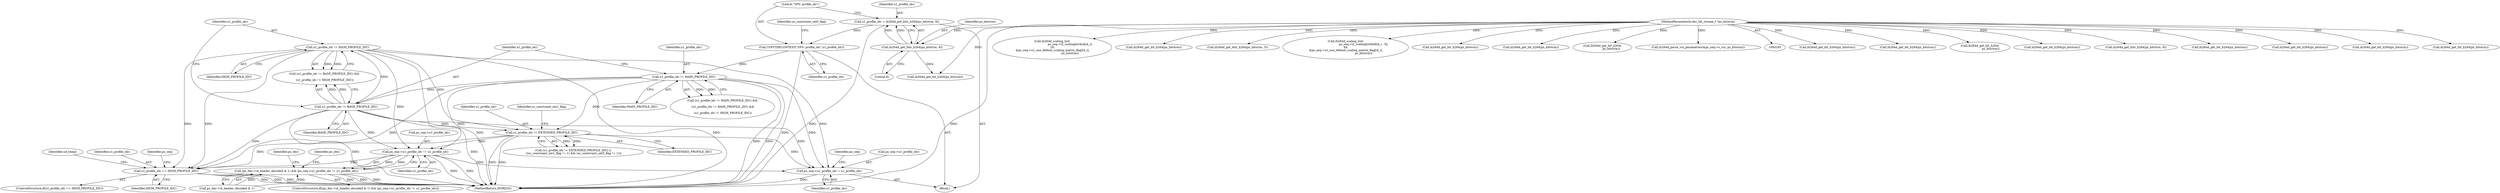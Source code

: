 digraph "0_Android_42cf02965b11c397dd37a0063e683cef005bc0ae@pointer" {
"1000344" [label="(Call,ps_seq->u1_profile_idc != u1_profile_idc)"];
"1000274" [label="(Call,u1_profile_idc != HIGH_PROFILE_IDC)"];
"1000271" [label="(Call,u1_profile_idc != BASE_PROFILE_IDC)"];
"1000267" [label="(Call,u1_profile_idc != MAIN_PROFILE_IDC)"];
"1000249" [label="(Call,COPYTHECONTEXT(\"SPS: profile_idc\",u1_profile_idc))"];
"1000244" [label="(Call,u1_profile_idc = ih264d_get_bits_h264(ps_bitstrm, 8))"];
"1000246" [label="(Call,ih264d_get_bits_h264(ps_bitstrm, 8))"];
"1000165" [label="(MethodParameterIn,dec_bit_stream_t *ps_bitstrm)"];
"1000280" [label="(Call,u1_profile_idc != EXTENDED_PROFILE_IDC)"];
"1000338" [label="(Call,(ps_dec->i4_header_decoded & 1) && (ps_seq->u1_profile_idc != u1_profile_idc))"];
"1000377" [label="(Call,ps_seq->u1_profile_idc = u1_profile_idc)"];
"1000418" [label="(Call,u1_profile_idc == HIGH_PROFILE_IDC)"];
"1000361" [label="(Identifier,ps_dec)"];
"1000570" [label="(Identifier,u4_temp)"];
"1000476" [label="(Call,ih264d_get_bit_h264(ps_bitstrm))"];
"1000419" [label="(Identifier,u1_profile_idc)"];
"1000250" [label="(Literal,\"SPS: profile_idc\")"];
"1000258" [label="(Call,ih264d_get_bit_h264(ps_bitstrm))"];
"1000686" [label="(Call,ih264d_get_bit_h264(\n                        ps_bitstrm))"];
"1000339" [label="(Call,ps_dec->i4_header_decoded & 1)"];
"1000253" [label="(Identifier,uc_constraint_set0_flag)"];
"1000273" [label="(Identifier,BASE_PROFILE_IDC)"];
"1000516" [label="(Call,ih264d_get_bit_h264(ps_bitstrm))"];
"1000268" [label="(Identifier,u1_profile_idc)"];
"1000295" [label="(Call,ih264d_get_bits_h264(ps_bitstrm, 8))"];
"1000978" [label="(Call,ih264d_get_bit_h264(ps_bitstrm))"];
"1000165" [label="(MethodParameterIn,dec_bit_stream_t *ps_bitstrm)"];
"1000254" [label="(Call,ih264d_get_bit_h264(ps_bitstrm))"];
"1000276" [label="(Identifier,HIGH_PROFILE_IDC)"];
"1000894" [label="(Call,ih264d_get_bit_h264(ps_bitstrm))"];
"1000269" [label="(Identifier,MAIN_PROFILE_IDC)"];
"1000929" [label="(Call,ih264d_get_bit_h264(ps_bitstrm))"];
"1000987" [label="(Call,ih264d_get_bit_h264(ps_bitstrm))"];
"1001507" [label="(MethodReturn,WORD32)"];
"1000537" [label="(Call,ih264d_scaling_list(\n                                        ps_seq->i2_scalinglist4x4[i4_i],\n 16,\n &ps_seq->u1_use_default_scaling_matrix_flag[i4_i],\n                                        ps_bitstrm))"];
"1001031" [label="(Call,ih264d_get_bit_h264(ps_bitstrm))"];
"1000282" [label="(Identifier,EXTENDED_PROFILE_IDC)"];
"1000266" [label="(Call,(u1_profile_idc != MAIN_PROFILE_IDC) &&\n\n (u1_profile_idc != BASE_PROFILE_IDC) &&\n\n (u1_profile_idc != HIGH_PROFILE_IDC))"];
"1000270" [label="(Call,(u1_profile_idc != BASE_PROFILE_IDC) &&\n\n (u1_profile_idc != HIGH_PROFILE_IDC))"];
"1000275" [label="(Identifier,u1_profile_idc)"];
"1000272" [label="(Identifier,u1_profile_idc)"];
"1000262" [label="(Call,ih264d_get_bits_h264(ps_bitstrm, 5))"];
"1000424" [label="(Identifier,ps_seq)"];
"1000553" [label="(Call,ih264d_scaling_list(\n                                        ps_seq->i2_scalinglist8x8[i4_i - 6],\n 64,\n &ps_seq->u1_use_default_scaling_matrix_flag[i4_i],\n                                        ps_bitstrm))"];
"1000245" [label="(Identifier,u1_profile_idc)"];
"1000418" [label="(Call,u1_profile_idc == HIGH_PROFILE_IDC)"];
"1000377" [label="(Call,ps_seq->u1_profile_idc = u1_profile_idc)"];
"1000417" [label="(ControlStructure,if(u1_profile_idc == HIGH_PROFILE_IDC))"];
"1000249" [label="(Call,COPYTHECONTEXT(\"SPS: profile_idc\",u1_profile_idc))"];
"1000260" [label="(Call,ih264d_get_bit_h264(ps_bitstrm))"];
"1000493" [label="(Call,ih264d_get_bit_h264(ps_bitstrm))"];
"1000166" [label="(Block,)"];
"1000337" [label="(ControlStructure,if((ps_dec->i4_header_decoded & 1) && (ps_seq->u1_profile_idc != u1_profile_idc)))"];
"1000378" [label="(Call,ps_seq->u1_profile_idc)"];
"1000812" [label="(Call,ih264d_get_bit_h264(\n                    ps_bitstrm))"];
"1000247" [label="(Identifier,ps_bitstrm)"];
"1000384" [label="(Identifier,ps_seq)"];
"1000267" [label="(Call,u1_profile_idc != MAIN_PROFILE_IDC)"];
"1000345" [label="(Call,ps_seq->u1_profile_idc)"];
"1000338" [label="(Call,(ps_dec->i4_header_decoded & 1) && (ps_seq->u1_profile_idc != u1_profile_idc))"];
"1000352" [label="(Identifier,ps_dec)"];
"1000279" [label="(Call,(u1_profile_idc != EXTENDED_PROFILE_IDC) ||\n ((uc_constraint_set1_flag != 1) && (uc_constraint_set0_flag != 1)))"];
"1000271" [label="(Call,u1_profile_idc != BASE_PROFILE_IDC)"];
"1000246" [label="(Call,ih264d_get_bits_h264(ps_bitstrm, 8))"];
"1000381" [label="(Identifier,u1_profile_idc)"];
"1000344" [label="(Call,ps_seq->u1_profile_idc != u1_profile_idc)"];
"1001326" [label="(Call,ih264d_parse_vui_parametres(&ps_seq->s_vui, ps_bitstrm))"];
"1000420" [label="(Identifier,HIGH_PROFILE_IDC)"];
"1000348" [label="(Identifier,u1_profile_idc)"];
"1000244" [label="(Call,u1_profile_idc = ih264d_get_bits_h264(ps_bitstrm, 8))"];
"1000280" [label="(Call,u1_profile_idc != EXTENDED_PROFILE_IDC)"];
"1000251" [label="(Identifier,u1_profile_idc)"];
"1000281" [label="(Identifier,u1_profile_idc)"];
"1000285" [label="(Identifier,uc_constraint_set1_flag)"];
"1000274" [label="(Call,u1_profile_idc != HIGH_PROFILE_IDC)"];
"1000248" [label="(Literal,8)"];
"1000344" -> "1000338"  [label="AST: "];
"1000344" -> "1000348"  [label="CFG: "];
"1000345" -> "1000344"  [label="AST: "];
"1000348" -> "1000344"  [label="AST: "];
"1000338" -> "1000344"  [label="CFG: "];
"1000344" -> "1001507"  [label="DDG: "];
"1000344" -> "1001507"  [label="DDG: "];
"1000344" -> "1000338"  [label="DDG: "];
"1000344" -> "1000338"  [label="DDG: "];
"1000274" -> "1000344"  [label="DDG: "];
"1000267" -> "1000344"  [label="DDG: "];
"1000280" -> "1000344"  [label="DDG: "];
"1000271" -> "1000344"  [label="DDG: "];
"1000344" -> "1000377"  [label="DDG: "];
"1000344" -> "1000418"  [label="DDG: "];
"1000274" -> "1000270"  [label="AST: "];
"1000274" -> "1000276"  [label="CFG: "];
"1000275" -> "1000274"  [label="AST: "];
"1000276" -> "1000274"  [label="AST: "];
"1000270" -> "1000274"  [label="CFG: "];
"1000274" -> "1001507"  [label="DDG: "];
"1000274" -> "1001507"  [label="DDG: "];
"1000274" -> "1000270"  [label="DDG: "];
"1000274" -> "1000270"  [label="DDG: "];
"1000271" -> "1000274"  [label="DDG: "];
"1000274" -> "1000280"  [label="DDG: "];
"1000274" -> "1000377"  [label="DDG: "];
"1000274" -> "1000418"  [label="DDG: "];
"1000274" -> "1000418"  [label="DDG: "];
"1000271" -> "1000270"  [label="AST: "];
"1000271" -> "1000273"  [label="CFG: "];
"1000272" -> "1000271"  [label="AST: "];
"1000273" -> "1000271"  [label="AST: "];
"1000275" -> "1000271"  [label="CFG: "];
"1000270" -> "1000271"  [label="CFG: "];
"1000271" -> "1001507"  [label="DDG: "];
"1000271" -> "1001507"  [label="DDG: "];
"1000271" -> "1000270"  [label="DDG: "];
"1000271" -> "1000270"  [label="DDG: "];
"1000267" -> "1000271"  [label="DDG: "];
"1000271" -> "1000280"  [label="DDG: "];
"1000271" -> "1000377"  [label="DDG: "];
"1000271" -> "1000418"  [label="DDG: "];
"1000267" -> "1000266"  [label="AST: "];
"1000267" -> "1000269"  [label="CFG: "];
"1000268" -> "1000267"  [label="AST: "];
"1000269" -> "1000267"  [label="AST: "];
"1000272" -> "1000267"  [label="CFG: "];
"1000266" -> "1000267"  [label="CFG: "];
"1000267" -> "1001507"  [label="DDG: "];
"1000267" -> "1001507"  [label="DDG: "];
"1000267" -> "1000266"  [label="DDG: "];
"1000267" -> "1000266"  [label="DDG: "];
"1000249" -> "1000267"  [label="DDG: "];
"1000267" -> "1000280"  [label="DDG: "];
"1000267" -> "1000377"  [label="DDG: "];
"1000267" -> "1000418"  [label="DDG: "];
"1000249" -> "1000166"  [label="AST: "];
"1000249" -> "1000251"  [label="CFG: "];
"1000250" -> "1000249"  [label="AST: "];
"1000251" -> "1000249"  [label="AST: "];
"1000253" -> "1000249"  [label="CFG: "];
"1000249" -> "1001507"  [label="DDG: "];
"1000244" -> "1000249"  [label="DDG: "];
"1000244" -> "1000166"  [label="AST: "];
"1000244" -> "1000246"  [label="CFG: "];
"1000245" -> "1000244"  [label="AST: "];
"1000246" -> "1000244"  [label="AST: "];
"1000250" -> "1000244"  [label="CFG: "];
"1000244" -> "1001507"  [label="DDG: "];
"1000246" -> "1000244"  [label="DDG: "];
"1000246" -> "1000244"  [label="DDG: "];
"1000246" -> "1000248"  [label="CFG: "];
"1000247" -> "1000246"  [label="AST: "];
"1000248" -> "1000246"  [label="AST: "];
"1000165" -> "1000246"  [label="DDG: "];
"1000246" -> "1000254"  [label="DDG: "];
"1000165" -> "1000163"  [label="AST: "];
"1000165" -> "1001507"  [label="DDG: "];
"1000165" -> "1000254"  [label="DDG: "];
"1000165" -> "1000258"  [label="DDG: "];
"1000165" -> "1000260"  [label="DDG: "];
"1000165" -> "1000262"  [label="DDG: "];
"1000165" -> "1000295"  [label="DDG: "];
"1000165" -> "1000476"  [label="DDG: "];
"1000165" -> "1000493"  [label="DDG: "];
"1000165" -> "1000516"  [label="DDG: "];
"1000165" -> "1000537"  [label="DDG: "];
"1000165" -> "1000553"  [label="DDG: "];
"1000165" -> "1000686"  [label="DDG: "];
"1000165" -> "1000812"  [label="DDG: "];
"1000165" -> "1000894"  [label="DDG: "];
"1000165" -> "1000929"  [label="DDG: "];
"1000165" -> "1000978"  [label="DDG: "];
"1000165" -> "1000987"  [label="DDG: "];
"1000165" -> "1001031"  [label="DDG: "];
"1000165" -> "1001326"  [label="DDG: "];
"1000280" -> "1000279"  [label="AST: "];
"1000280" -> "1000282"  [label="CFG: "];
"1000281" -> "1000280"  [label="AST: "];
"1000282" -> "1000280"  [label="AST: "];
"1000285" -> "1000280"  [label="CFG: "];
"1000279" -> "1000280"  [label="CFG: "];
"1000280" -> "1001507"  [label="DDG: "];
"1000280" -> "1001507"  [label="DDG: "];
"1000280" -> "1000279"  [label="DDG: "];
"1000280" -> "1000279"  [label="DDG: "];
"1000280" -> "1000377"  [label="DDG: "];
"1000280" -> "1000418"  [label="DDG: "];
"1000338" -> "1000337"  [label="AST: "];
"1000338" -> "1000339"  [label="CFG: "];
"1000339" -> "1000338"  [label="AST: "];
"1000352" -> "1000338"  [label="CFG: "];
"1000361" -> "1000338"  [label="CFG: "];
"1000338" -> "1001507"  [label="DDG: "];
"1000338" -> "1001507"  [label="DDG: "];
"1000338" -> "1001507"  [label="DDG: "];
"1000339" -> "1000338"  [label="DDG: "];
"1000339" -> "1000338"  [label="DDG: "];
"1000377" -> "1000166"  [label="AST: "];
"1000377" -> "1000381"  [label="CFG: "];
"1000378" -> "1000377"  [label="AST: "];
"1000381" -> "1000377"  [label="AST: "];
"1000384" -> "1000377"  [label="CFG: "];
"1000377" -> "1001507"  [label="DDG: "];
"1000418" -> "1000417"  [label="AST: "];
"1000418" -> "1000420"  [label="CFG: "];
"1000419" -> "1000418"  [label="AST: "];
"1000420" -> "1000418"  [label="AST: "];
"1000424" -> "1000418"  [label="CFG: "];
"1000570" -> "1000418"  [label="CFG: "];
"1000418" -> "1001507"  [label="DDG: "];
"1000418" -> "1001507"  [label="DDG: "];
"1000418" -> "1001507"  [label="DDG: "];
}
